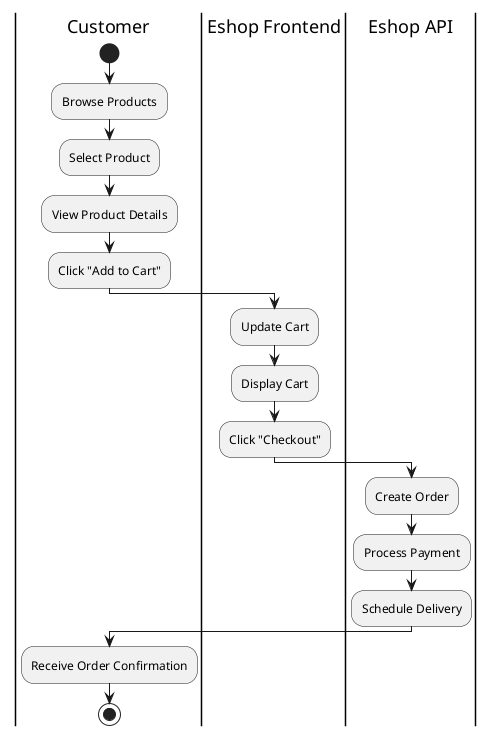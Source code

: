 @startuml

|Customer|
start
:Browse Products;
:Select Product;
:View Product Details;
:Click "Add to Cart";

|Eshop Frontend|
:Update Cart;
:Display Cart;

:Click "Checkout";

|Eshop API|
:Create Order;
:Process Payment;
:Schedule Delivery;

|Customer|
:Receive Order Confirmation;
stop

@enduml